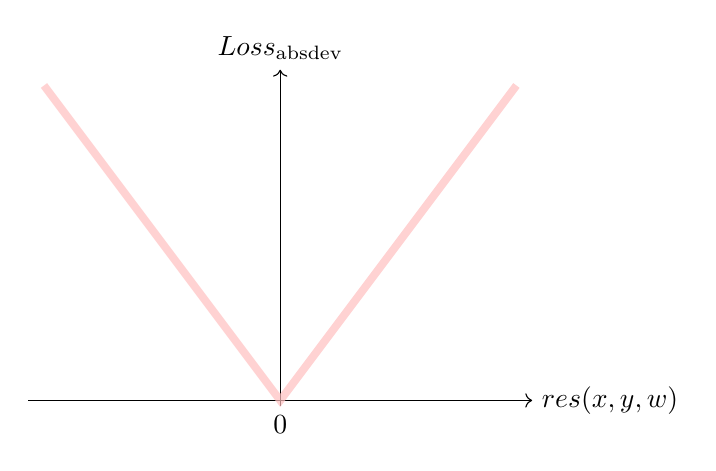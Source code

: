 \begin{tikzpicture}
  \draw[->] (-3.2, 0) -- (3.2, 0) node[right] {$res(x,y,w)$};
  \draw[->] (0, 0) -- (0, 4.2) node[above] {$Loss_\text{absdev}$};
  \draw[shift={(0,0)}] (0pt,2pt) -- (0pt,-2pt) node[below] {$0$};
  \draw[line width=1mm, draw opacity=0.7, pink] (-3,4) -- (0,0) -- (3,4);
\end{tikzpicture}
